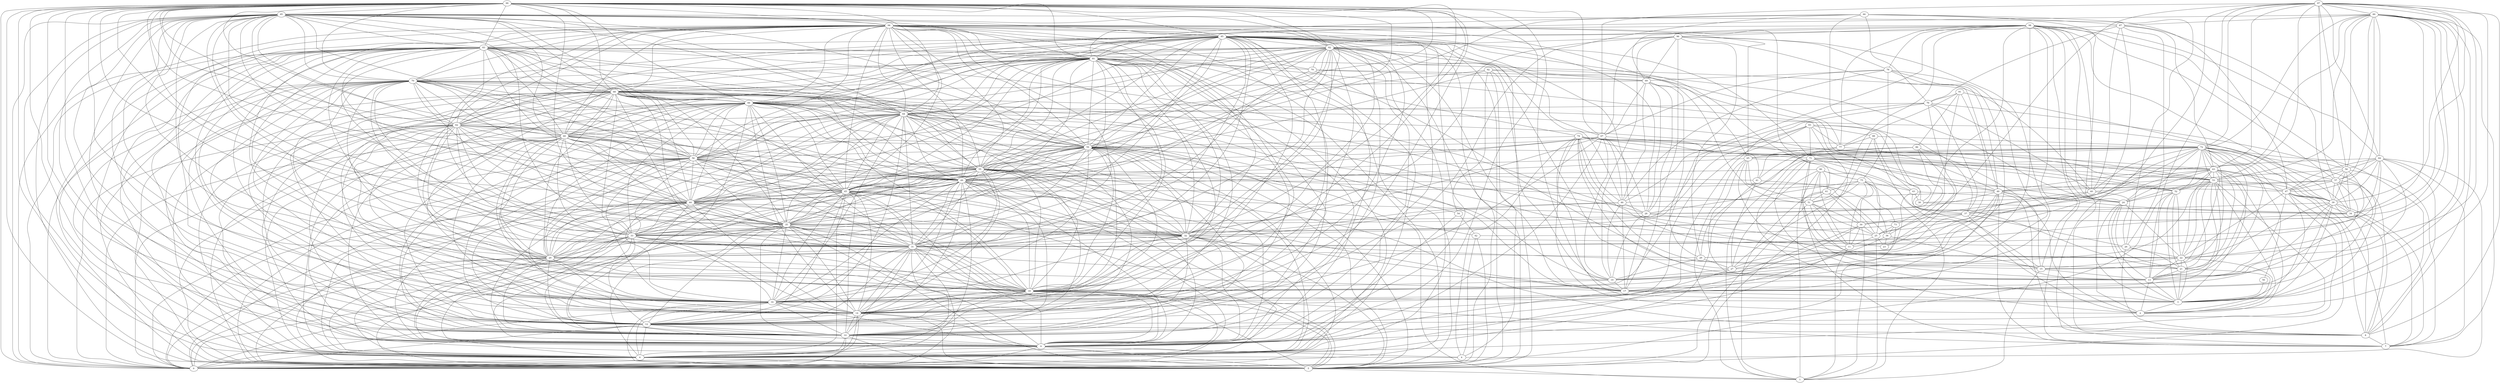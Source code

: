 digraph "sensornet-topology" {
label = "";
rankdir="BT";"0"->"6" [arrowhead = "both"] 
"0"->"9" [arrowhead = "both"] 
"0"->"10" [arrowhead = "both"] 
"0"->"12" [arrowhead = "both"] 
"0"->"14" [arrowhead = "both"] 
"0"->"16" [arrowhead = "both"] 
"0"->"20" [arrowhead = "both"] 
"0"->"31" [arrowhead = "both"] 
"0"->"33" [arrowhead = "both"] 
"0"->"35" [arrowhead = "both"] 
"0"->"44" [arrowhead = "both"] 
"0"->"45" [arrowhead = "both"] 
"0"->"49" [arrowhead = "both"] 
"0"->"52" [arrowhead = "both"] 
"0"->"56" [arrowhead = "both"] 
"0"->"59" [arrowhead = "both"] 
"0"->"60" [arrowhead = "both"] 
"0"->"62" [arrowhead = "both"] 
"0"->"64" [arrowhead = "both"] 
"0"->"66" [arrowhead = "both"] 
"0"->"70" [arrowhead = "both"] 
"0"->"81" [arrowhead = "both"] 
"0"->"83" [arrowhead = "both"] 
"0"->"85" [arrowhead = "both"] 
"0"->"94" [arrowhead = "both"] 
"0"->"95" [arrowhead = "both"] 
"0"->"99" [arrowhead = "both"] 
"1"->"5" [arrowhead = "both"] 
"1"->"11" [arrowhead = "both"] 
"1"->"15" [arrowhead = "both"] 
"1"->"25" [arrowhead = "both"] 
"1"->"30" [arrowhead = "both"] 
"1"->"61" [arrowhead = "both"] 
"1"->"64" [arrowhead = "both"] 
"1"->"65" [arrowhead = "both"] 
"1"->"71" [arrowhead = "both"] 
"1"->"75" [arrowhead = "both"] 
"1"->"80" [arrowhead = "both"] 
"2"->"3" [arrowhead = "both"] 
"2"->"13" [arrowhead = "both"] 
"2"->"21" [arrowhead = "both"] 
"2"->"22" [arrowhead = "both"] 
"2"->"24" [arrowhead = "both"] 
"2"->"48" [arrowhead = "both"] 
"2"->"53" [arrowhead = "both"] 
"2"->"63" [arrowhead = "both"] 
"2"->"71" [arrowhead = "both"] 
"2"->"72" [arrowhead = "both"] 
"2"->"74" [arrowhead = "both"] 
"2"->"88" [arrowhead = "both"] 
"3"->"13" [arrowhead = "both"] 
"3"->"17" [arrowhead = "both"] 
"3"->"21" [arrowhead = "both"] 
"3"->"22" [arrowhead = "both"] 
"3"->"24" [arrowhead = "both"] 
"3"->"39" [arrowhead = "both"] 
"3"->"47" [arrowhead = "both"] 
"3"->"50" [arrowhead = "both"] 
"3"->"52" [arrowhead = "both"] 
"3"->"62" [arrowhead = "both"] 
"3"->"63" [arrowhead = "both"] 
"3"->"71" [arrowhead = "both"] 
"3"->"72" [arrowhead = "both"] 
"3"->"74" [arrowhead = "both"] 
"3"->"89" [arrowhead = "both"] 
"3"->"97" [arrowhead = "both"] 
"3"->"98" [arrowhead = "both"] 
"4"->"9" [arrowhead = "both"] 
"4"->"42" [arrowhead = "both"] 
"4"->"68" [arrowhead = "both"] 
"4"->"74" [arrowhead = "both"] 
"4"->"84" [arrowhead = "both"] 
"4"->"92" [arrowhead = "both"] 
"5"->"6" [arrowhead = "both"] 
"5"->"9" [arrowhead = "both"] 
"5"->"10" [arrowhead = "both"] 
"5"->"14" [arrowhead = "both"] 
"5"->"16" [arrowhead = "both"] 
"5"->"18" [arrowhead = "both"] 
"5"->"20" [arrowhead = "both"] 
"5"->"31" [arrowhead = "both"] 
"5"->"32" [arrowhead = "both"] 
"5"->"33" [arrowhead = "both"] 
"5"->"35" [arrowhead = "both"] 
"5"->"42" [arrowhead = "both"] 
"5"->"44" [arrowhead = "both"] 
"5"->"45" [arrowhead = "both"] 
"5"->"47" [arrowhead = "both"] 
"5"->"49" [arrowhead = "both"] 
"5"->"51" [arrowhead = "both"] 
"5"->"56" [arrowhead = "both"] 
"5"->"59" [arrowhead = "both"] 
"5"->"60" [arrowhead = "both"] 
"5"->"64" [arrowhead = "both"] 
"5"->"66" [arrowhead = "both"] 
"5"->"68" [arrowhead = "both"] 
"5"->"70" [arrowhead = "both"] 
"5"->"81" [arrowhead = "both"] 
"5"->"82" [arrowhead = "both"] 
"5"->"83" [arrowhead = "both"] 
"5"->"85" [arrowhead = "both"] 
"5"->"93" [arrowhead = "both"] 
"5"->"94" [arrowhead = "both"] 
"5"->"95" [arrowhead = "both"] 
"5"->"99" [arrowhead = "both"] 
"6"->"9" [arrowhead = "both"] 
"6"->"10" [arrowhead = "both"] 
"6"->"12" [arrowhead = "both"] 
"6"->"14" [arrowhead = "both"] 
"6"->"16" [arrowhead = "both"] 
"6"->"18" [arrowhead = "both"] 
"6"->"20" [arrowhead = "both"] 
"6"->"31" [arrowhead = "both"] 
"6"->"32" [arrowhead = "both"] 
"6"->"33" [arrowhead = "both"] 
"6"->"35" [arrowhead = "both"] 
"6"->"41" [arrowhead = "both"] 
"6"->"44" [arrowhead = "both"] 
"6"->"45" [arrowhead = "both"] 
"6"->"49" [arrowhead = "both"] 
"6"->"55" [arrowhead = "both"] 
"6"->"59" [arrowhead = "both"] 
"6"->"60" [arrowhead = "both"] 
"6"->"62" [arrowhead = "both"] 
"6"->"64" [arrowhead = "both"] 
"6"->"66" [arrowhead = "both"] 
"6"->"68" [arrowhead = "both"] 
"6"->"70" [arrowhead = "both"] 
"6"->"72" [arrowhead = "both"] 
"6"->"76" [arrowhead = "both"] 
"6"->"81" [arrowhead = "both"] 
"6"->"82" [arrowhead = "both"] 
"6"->"83" [arrowhead = "both"] 
"6"->"85" [arrowhead = "both"] 
"6"->"94" [arrowhead = "both"] 
"6"->"95" [arrowhead = "both"] 
"6"->"99" [arrowhead = "both"] 
"7"->"8" [arrowhead = "both"] 
"7"->"18" [arrowhead = "both"] 
"7"->"34" [arrowhead = "both"] 
"7"->"39" [arrowhead = "both"] 
"7"->"47" [arrowhead = "both"] 
"7"->"48" [arrowhead = "both"] 
"7"->"58" [arrowhead = "both"] 
"7"->"61" [arrowhead = "both"] 
"7"->"84" [arrowhead = "both"] 
"7"->"89" [arrowhead = "both"] 
"7"->"97" [arrowhead = "both"] 
"7"->"98" [arrowhead = "both"] 
"8"->"12" [arrowhead = "both"] 
"8"->"26" [arrowhead = "both"] 
"8"->"34" [arrowhead = "both"] 
"8"->"39" [arrowhead = "both"] 
"8"->"47" [arrowhead = "both"] 
"8"->"48" [arrowhead = "both"] 
"8"->"55" [arrowhead = "both"] 
"8"->"57" [arrowhead = "both"] 
"8"->"84" [arrowhead = "both"] 
"8"->"89" [arrowhead = "both"] 
"8"->"97" [arrowhead = "both"] 
"8"->"98" [arrowhead = "both"] 
"9"->"10" [arrowhead = "both"] 
"9"->"11" [arrowhead = "both"] 
"9"->"12" [arrowhead = "both"] 
"9"->"14" [arrowhead = "both"] 
"9"->"16" [arrowhead = "both"] 
"9"->"17" [arrowhead = "both"] 
"9"->"18" [arrowhead = "both"] 
"9"->"20" [arrowhead = "both"] 
"9"->"31" [arrowhead = "both"] 
"9"->"32" [arrowhead = "both"] 
"9"->"33" [arrowhead = "both"] 
"9"->"35" [arrowhead = "both"] 
"9"->"44" [arrowhead = "both"] 
"9"->"45" [arrowhead = "both"] 
"9"->"49" [arrowhead = "both"] 
"9"->"54" [arrowhead = "both"] 
"9"->"55" [arrowhead = "both"] 
"9"->"56" [arrowhead = "both"] 
"9"->"60" [arrowhead = "both"] 
"9"->"62" [arrowhead = "both"] 
"9"->"64" [arrowhead = "both"] 
"9"->"66" [arrowhead = "both"] 
"9"->"67" [arrowhead = "both"] 
"9"->"68" [arrowhead = "both"] 
"9"->"70" [arrowhead = "both"] 
"9"->"73" [arrowhead = "both"] 
"9"->"81" [arrowhead = "both"] 
"9"->"82" [arrowhead = "both"] 
"9"->"83" [arrowhead = "both"] 
"9"->"85" [arrowhead = "both"] 
"9"->"94" [arrowhead = "both"] 
"9"->"95" [arrowhead = "both"] 
"9"->"99" [arrowhead = "both"] 
"10"->"12" [arrowhead = "both"] 
"10"->"14" [arrowhead = "both"] 
"10"->"16" [arrowhead = "both"] 
"10"->"18" [arrowhead = "both"] 
"10"->"20" [arrowhead = "both"] 
"10"->"31" [arrowhead = "both"] 
"10"->"32" [arrowhead = "both"] 
"10"->"33" [arrowhead = "both"] 
"10"->"35" [arrowhead = "both"] 
"10"->"36" [arrowhead = "both"] 
"10"->"44" [arrowhead = "both"] 
"10"->"45" [arrowhead = "both"] 
"10"->"49" [arrowhead = "both"] 
"10"->"55" [arrowhead = "both"] 
"10"->"56" [arrowhead = "both"] 
"10"->"59" [arrowhead = "both"] 
"10"->"62" [arrowhead = "both"] 
"10"->"64" [arrowhead = "both"] 
"10"->"66" [arrowhead = "both"] 
"10"->"68" [arrowhead = "both"] 
"10"->"70" [arrowhead = "both"] 
"10"->"81" [arrowhead = "both"] 
"10"->"82" [arrowhead = "both"] 
"10"->"83" [arrowhead = "both"] 
"10"->"85" [arrowhead = "both"] 
"10"->"94" [arrowhead = "both"] 
"10"->"95" [arrowhead = "both"] 
"10"->"99" [arrowhead = "both"] 
"11"->"25" [arrowhead = "both"] 
"11"->"30" [arrowhead = "both"] 
"11"->"51" [arrowhead = "both"] 
"11"->"64" [arrowhead = "both"] 
"11"->"72" [arrowhead = "both"] 
"11"->"75" [arrowhead = "both"] 
"11"->"80" [arrowhead = "both"] 
"11"->"84" [arrowhead = "both"] 
"12"->"14" [arrowhead = "both"] 
"12"->"16" [arrowhead = "both"] 
"12"->"18" [arrowhead = "both"] 
"12"->"20" [arrowhead = "both"] 
"12"->"31" [arrowhead = "both"] 
"12"->"33" [arrowhead = "both"] 
"12"->"35" [arrowhead = "both"] 
"12"->"44" [arrowhead = "both"] 
"12"->"45" [arrowhead = "both"] 
"12"->"49" [arrowhead = "both"] 
"12"->"53" [arrowhead = "both"] 
"12"->"56" [arrowhead = "both"] 
"12"->"59" [arrowhead = "both"] 
"12"->"60" [arrowhead = "both"] 
"12"->"64" [arrowhead = "both"] 
"12"->"66" [arrowhead = "both"] 
"12"->"68" [arrowhead = "both"] 
"12"->"70" [arrowhead = "both"] 
"12"->"81" [arrowhead = "both"] 
"12"->"83" [arrowhead = "both"] 
"12"->"85" [arrowhead = "both"] 
"12"->"93" [arrowhead = "both"] 
"12"->"94" [arrowhead = "both"] 
"12"->"95" [arrowhead = "both"] 
"12"->"99" [arrowhead = "both"] 
"13"->"15" [arrowhead = "both"] 
"13"->"21" [arrowhead = "both"] 
"13"->"22" [arrowhead = "both"] 
"13"->"24" [arrowhead = "both"] 
"13"->"37" [arrowhead = "both"] 
"13"->"39" [arrowhead = "both"] 
"13"->"47" [arrowhead = "both"] 
"13"->"52" [arrowhead = "both"] 
"13"->"53" [arrowhead = "both"] 
"13"->"65" [arrowhead = "both"] 
"13"->"71" [arrowhead = "both"] 
"13"->"72" [arrowhead = "both"] 
"13"->"74" [arrowhead = "both"] 
"13"->"82" [arrowhead = "both"] 
"13"->"84" [arrowhead = "both"] 
"13"->"89" [arrowhead = "both"] 
"13"->"97" [arrowhead = "both"] 
"14"->"16" [arrowhead = "both"] 
"14"->"18" [arrowhead = "both"] 
"14"->"20" [arrowhead = "both"] 
"14"->"30" [arrowhead = "both"] 
"14"->"31" [arrowhead = "both"] 
"14"->"33" [arrowhead = "both"] 
"14"->"35" [arrowhead = "both"] 
"14"->"44" [arrowhead = "both"] 
"14"->"45" [arrowhead = "both"] 
"14"->"49" [arrowhead = "both"] 
"14"->"55" [arrowhead = "both"] 
"14"->"56" [arrowhead = "both"] 
"14"->"59" [arrowhead = "both"] 
"14"->"60" [arrowhead = "both"] 
"14"->"62" [arrowhead = "both"] 
"14"->"66" [arrowhead = "both"] 
"14"->"67" [arrowhead = "both"] 
"14"->"68" [arrowhead = "both"] 
"14"->"70" [arrowhead = "both"] 
"14"->"81" [arrowhead = "both"] 
"14"->"83" [arrowhead = "both"] 
"14"->"85" [arrowhead = "both"] 
"14"->"90" [arrowhead = "both"] 
"14"->"94" [arrowhead = "both"] 
"14"->"95" [arrowhead = "both"] 
"14"->"99" [arrowhead = "both"] 
"15"->"22" [arrowhead = "both"] 
"15"->"36" [arrowhead = "both"] 
"15"->"44" [arrowhead = "both"] 
"15"->"51" [arrowhead = "both"] 
"15"->"63" [arrowhead = "both"] 
"15"->"72" [arrowhead = "both"] 
"15"->"86" [arrowhead = "both"] 
"15"->"93" [arrowhead = "both"] 
"15"->"98" [arrowhead = "both"] 
"16"->"18" [arrowhead = "both"] 
"16"->"20" [arrowhead = "both"] 
"16"->"27" [arrowhead = "both"] 
"16"->"31" [arrowhead = "both"] 
"16"->"32" [arrowhead = "both"] 
"16"->"33" [arrowhead = "both"] 
"16"->"35" [arrowhead = "both"] 
"16"->"44" [arrowhead = "both"] 
"16"->"45" [arrowhead = "both"] 
"16"->"48" [arrowhead = "both"] 
"16"->"49" [arrowhead = "both"] 
"16"->"55" [arrowhead = "both"] 
"16"->"56" [arrowhead = "both"] 
"16"->"59" [arrowhead = "both"] 
"16"->"60" [arrowhead = "both"] 
"16"->"62" [arrowhead = "both"] 
"16"->"64" [arrowhead = "both"] 
"16"->"68" [arrowhead = "both"] 
"16"->"70" [arrowhead = "both"] 
"16"->"81" [arrowhead = "both"] 
"16"->"82" [arrowhead = "both"] 
"16"->"83" [arrowhead = "both"] 
"16"->"85" [arrowhead = "both"] 
"16"->"94" [arrowhead = "both"] 
"16"->"95" [arrowhead = "both"] 
"16"->"99" [arrowhead = "both"] 
"17"->"19" [arrowhead = "both"] 
"17"->"28" [arrowhead = "both"] 
"17"->"32" [arrowhead = "both"] 
"17"->"39" [arrowhead = "both"] 
"17"->"46" [arrowhead = "both"] 
"17"->"49" [arrowhead = "both"] 
"17"->"53" [arrowhead = "both"] 
"17"->"57" [arrowhead = "both"] 
"17"->"59" [arrowhead = "both"] 
"17"->"69" [arrowhead = "both"] 
"17"->"70" [arrowhead = "both"] 
"17"->"78" [arrowhead = "both"] 
"17"->"82" [arrowhead = "both"] 
"17"->"96" [arrowhead = "both"] 
"17"->"99" [arrowhead = "both"] 
"18"->"19" [arrowhead = "both"] 
"18"->"20" [arrowhead = "both"] 
"18"->"30" [arrowhead = "both"] 
"18"->"31" [arrowhead = "both"] 
"18"->"32" [arrowhead = "both"] 
"18"->"33" [arrowhead = "both"] 
"18"->"35" [arrowhead = "both"] 
"18"->"44" [arrowhead = "both"] 
"18"->"45" [arrowhead = "both"] 
"18"->"49" [arrowhead = "both"] 
"18"->"55" [arrowhead = "both"] 
"18"->"56" [arrowhead = "both"] 
"18"->"57" [arrowhead = "both"] 
"18"->"59" [arrowhead = "both"] 
"18"->"60" [arrowhead = "both"] 
"18"->"62" [arrowhead = "both"] 
"18"->"64" [arrowhead = "both"] 
"18"->"66" [arrowhead = "both"] 
"18"->"70" [arrowhead = "both"] 
"18"->"76" [arrowhead = "both"] 
"18"->"81" [arrowhead = "both"] 
"18"->"82" [arrowhead = "both"] 
"18"->"83" [arrowhead = "both"] 
"18"->"85" [arrowhead = "both"] 
"18"->"94" [arrowhead = "both"] 
"18"->"95" [arrowhead = "both"] 
"18"->"99" [arrowhead = "both"] 
"19"->"27" [arrowhead = "both"] 
"19"->"28" [arrowhead = "both"] 
"19"->"29" [arrowhead = "both"] 
"19"->"46" [arrowhead = "both"] 
"19"->"48" [arrowhead = "both"] 
"19"->"64" [arrowhead = "both"] 
"19"->"67" [arrowhead = "both"] 
"19"->"68" [arrowhead = "both"] 
"19"->"78" [arrowhead = "both"] 
"19"->"92" [arrowhead = "both"] 
"19"->"96" [arrowhead = "both"] 
"19"->"98" [arrowhead = "both"] 
"20"->"31" [arrowhead = "both"] 
"20"->"33" [arrowhead = "both"] 
"20"->"35" [arrowhead = "both"] 
"20"->"44" [arrowhead = "both"] 
"20"->"45" [arrowhead = "both"] 
"20"->"49" [arrowhead = "both"] 
"20"->"55" [arrowhead = "both"] 
"20"->"56" [arrowhead = "both"] 
"20"->"59" [arrowhead = "both"] 
"20"->"60" [arrowhead = "both"] 
"20"->"62" [arrowhead = "both"] 
"20"->"64" [arrowhead = "both"] 
"20"->"66" [arrowhead = "both"] 
"20"->"68" [arrowhead = "both"] 
"20"->"81" [arrowhead = "both"] 
"20"->"83" [arrowhead = "both"] 
"20"->"85" [arrowhead = "both"] 
"20"->"94" [arrowhead = "both"] 
"20"->"95" [arrowhead = "both"] 
"20"->"99" [arrowhead = "both"] 
"21"->"22" [arrowhead = "both"] 
"21"->"24" [arrowhead = "both"] 
"21"->"26" [arrowhead = "both"] 
"21"->"43" [arrowhead = "both"] 
"21"->"52" [arrowhead = "both"] 
"21"->"53" [arrowhead = "both"] 
"21"->"63" [arrowhead = "both"] 
"21"->"72" [arrowhead = "both"] 
"21"->"74" [arrowhead = "both"] 
"22"->"24" [arrowhead = "both"] 
"22"->"26" [arrowhead = "both"] 
"22"->"39" [arrowhead = "both"] 
"22"->"47" [arrowhead = "both"] 
"22"->"52" [arrowhead = "both"] 
"22"->"53" [arrowhead = "both"] 
"22"->"63" [arrowhead = "both"] 
"22"->"65" [arrowhead = "both"] 
"22"->"71" [arrowhead = "both"] 
"22"->"74" [arrowhead = "both"] 
"22"->"85" [arrowhead = "both"] 
"22"->"89" [arrowhead = "both"] 
"22"->"97" [arrowhead = "both"] 
"23"->"25" [arrowhead = "both"] 
"23"->"36" [arrowhead = "both"] 
"23"->"66" [arrowhead = "both"] 
"23"->"76" [arrowhead = "both"] 
"23"->"86" [arrowhead = "both"] 
"24"->"43" [arrowhead = "both"] 
"24"->"52" [arrowhead = "both"] 
"24"->"53" [arrowhead = "both"] 
"24"->"63" [arrowhead = "both"] 
"24"->"71" [arrowhead = "both"] 
"24"->"72" [arrowhead = "both"] 
"24"->"90" [arrowhead = "both"] 
"24"->"92" [arrowhead = "both"] 
"25"->"28" [arrowhead = "both"] 
"25"->"30" [arrowhead = "both"] 
"25"->"51" [arrowhead = "both"] 
"25"->"61" [arrowhead = "both"] 
"25"->"73" [arrowhead = "both"] 
"25"->"80" [arrowhead = "both"] 
"25"->"87" [arrowhead = "both"] 
"25"->"97" [arrowhead = "both"] 
"26"->"32" [arrowhead = "both"] 
"26"->"37" [arrowhead = "both"] 
"26"->"40" [arrowhead = "both"] 
"26"->"58" [arrowhead = "both"] 
"26"->"87" [arrowhead = "both"] 
"26"->"90" [arrowhead = "both"] 
"27"->"29" [arrowhead = "both"] 
"27"->"41" [arrowhead = "both"] 
"27"->"48" [arrowhead = "both"] 
"27"->"53" [arrowhead = "both"] 
"27"->"79" [arrowhead = "both"] 
"27"->"80" [arrowhead = "both"] 
"27"->"88" [arrowhead = "both"] 
"27"->"91" [arrowhead = "both"] 
"28"->"45" [arrowhead = "both"] 
"28"->"46" [arrowhead = "both"] 
"28"->"48" [arrowhead = "both"] 
"28"->"67" [arrowhead = "both"] 
"28"->"69" [arrowhead = "both"] 
"28"->"75" [arrowhead = "both"] 
"28"->"83" [arrowhead = "both"] 
"28"->"94" [arrowhead = "both"] 
"28"->"96" [arrowhead = "both"] 
"28"->"98" [arrowhead = "both"] 
"29"->"31" [arrowhead = "both"] 
"29"->"37" [arrowhead = "both"] 
"29"->"43" [arrowhead = "both"] 
"29"->"69" [arrowhead = "both"] 
"29"->"77" [arrowhead = "both"] 
"29"->"96" [arrowhead = "both"] 
"30"->"37" [arrowhead = "both"] 
"30"->"51" [arrowhead = "both"] 
"30"->"61" [arrowhead = "both"] 
"30"->"72" [arrowhead = "both"] 
"30"->"75" [arrowhead = "both"] 
"31"->"32" [arrowhead = "both"] 
"31"->"33" [arrowhead = "both"] 
"31"->"34" [arrowhead = "both"] 
"31"->"35" [arrowhead = "both"] 
"31"->"40" [arrowhead = "both"] 
"31"->"44" [arrowhead = "both"] 
"31"->"45" [arrowhead = "both"] 
"31"->"46" [arrowhead = "both"] 
"31"->"49" [arrowhead = "both"] 
"31"->"55" [arrowhead = "both"] 
"31"->"56" [arrowhead = "both"] 
"31"->"59" [arrowhead = "both"] 
"31"->"60" [arrowhead = "both"] 
"31"->"62" [arrowhead = "both"] 
"31"->"64" [arrowhead = "both"] 
"31"->"66" [arrowhead = "both"] 
"31"->"68" [arrowhead = "both"] 
"31"->"70" [arrowhead = "both"] 
"31"->"79" [arrowhead = "both"] 
"31"->"82" [arrowhead = "both"] 
"31"->"83" [arrowhead = "both"] 
"31"->"85" [arrowhead = "both"] 
"31"->"94" [arrowhead = "both"] 
"31"->"95" [arrowhead = "both"] 
"31"->"99" [arrowhead = "both"] 
"32"->"35" [arrowhead = "both"] 
"32"->"44" [arrowhead = "both"] 
"32"->"45" [arrowhead = "both"] 
"32"->"46" [arrowhead = "both"] 
"32"->"49" [arrowhead = "both"] 
"32"->"55" [arrowhead = "both"] 
"32"->"56" [arrowhead = "both"] 
"32"->"59" [arrowhead = "both"] 
"32"->"60" [arrowhead = "both"] 
"32"->"66" [arrowhead = "both"] 
"32"->"67" [arrowhead = "both"] 
"32"->"68" [arrowhead = "both"] 
"32"->"81" [arrowhead = "both"] 
"32"->"84" [arrowhead = "both"] 
"32"->"85" [arrowhead = "both"] 
"32"->"94" [arrowhead = "both"] 
"32"->"95" [arrowhead = "both"] 
"32"->"96" [arrowhead = "both"] 
"32"->"99" [arrowhead = "both"] 
"33"->"35" [arrowhead = "both"] 
"33"->"44" [arrowhead = "both"] 
"33"->"45" [arrowhead = "both"] 
"33"->"49" [arrowhead = "both"] 
"33"->"55" [arrowhead = "both"] 
"33"->"56" [arrowhead = "both"] 
"33"->"59" [arrowhead = "both"] 
"33"->"60" [arrowhead = "both"] 
"33"->"62" [arrowhead = "both"] 
"33"->"64" [arrowhead = "both"] 
"33"->"66" [arrowhead = "both"] 
"33"->"68" [arrowhead = "both"] 
"33"->"70" [arrowhead = "both"] 
"33"->"81" [arrowhead = "both"] 
"33"->"85" [arrowhead = "both"] 
"33"->"89" [arrowhead = "both"] 
"33"->"93" [arrowhead = "both"] 
"33"->"94" [arrowhead = "both"] 
"33"->"95" [arrowhead = "both"] 
"33"->"99" [arrowhead = "both"] 
"34"->"38" [arrowhead = "both"] 
"34"->"39" [arrowhead = "both"] 
"34"->"47" [arrowhead = "both"] 
"34"->"48" [arrowhead = "both"] 
"34"->"57" [arrowhead = "both"] 
"34"->"58" [arrowhead = "both"] 
"34"->"68" [arrowhead = "both"] 
"34"->"89" [arrowhead = "both"] 
"34"->"97" [arrowhead = "both"] 
"34"->"98" [arrowhead = "both"] 
"35"->"37" [arrowhead = "both"] 
"35"->"44" [arrowhead = "both"] 
"35"->"45" [arrowhead = "both"] 
"35"->"49" [arrowhead = "both"] 
"35"->"55" [arrowhead = "both"] 
"35"->"56" [arrowhead = "both"] 
"35"->"59" [arrowhead = "both"] 
"35"->"60" [arrowhead = "both"] 
"35"->"62" [arrowhead = "both"] 
"35"->"64" [arrowhead = "both"] 
"35"->"66" [arrowhead = "both"] 
"35"->"68" [arrowhead = "both"] 
"35"->"70" [arrowhead = "both"] 
"35"->"81" [arrowhead = "both"] 
"35"->"82" [arrowhead = "both"] 
"35"->"83" [arrowhead = "both"] 
"35"->"93" [arrowhead = "both"] 
"35"->"94" [arrowhead = "both"] 
"35"->"95" [arrowhead = "both"] 
"35"->"99" [arrowhead = "both"] 
"36"->"41" [arrowhead = "both"] 
"36"->"65" [arrowhead = "both"] 
"36"->"73" [arrowhead = "both"] 
"36"->"91" [arrowhead = "both"] 
"37"->"39" [arrowhead = "both"] 
"37"->"40" [arrowhead = "both"] 
"37"->"63" [arrowhead = "both"] 
"37"->"76" [arrowhead = "both"] 
"37"->"85" [arrowhead = "both"] 
"37"->"90" [arrowhead = "both"] 
"38"->"43" [arrowhead = "both"] 
"38"->"63" [arrowhead = "both"] 
"38"->"83" [arrowhead = "both"] 
"38"->"93" [arrowhead = "both"] 
"39"->"47" [arrowhead = "both"] 
"39"->"53" [arrowhead = "both"] 
"39"->"57" [arrowhead = "both"] 
"39"->"58" [arrowhead = "both"] 
"39"->"63" [arrowhead = "both"] 
"39"->"72" [arrowhead = "both"] 
"39"->"84" [arrowhead = "both"] 
"39"->"87" [arrowhead = "both"] 
"39"->"91" [arrowhead = "both"] 
"39"->"97" [arrowhead = "both"] 
"40"->"57" [arrowhead = "both"] 
"40"->"72" [arrowhead = "both"] 
"40"->"76" [arrowhead = "both"] 
"40"->"81" [arrowhead = "both"] 
"40"->"87" [arrowhead = "both"] 
"40"->"98" [arrowhead = "both"] 
"41"->"55" [arrowhead = "both"] 
"41"->"74" [arrowhead = "both"] 
"41"->"77" [arrowhead = "both"] 
"41"->"86" [arrowhead = "both"] 
"42"->"54" [arrowhead = "both"] 
"42"->"55" [arrowhead = "both"] 
"42"->"73" [arrowhead = "both"] 
"43"->"71" [arrowhead = "both"] 
"43"->"75" [arrowhead = "both"] 
"43"->"88" [arrowhead = "both"] 
"44"->"45" [arrowhead = "both"] 
"44"->"49" [arrowhead = "both"] 
"44"->"55" [arrowhead = "both"] 
"44"->"56" [arrowhead = "both"] 
"44"->"59" [arrowhead = "both"] 
"44"->"60" [arrowhead = "both"] 
"44"->"62" [arrowhead = "both"] 
"44"->"64" [arrowhead = "both"] 
"44"->"65" [arrowhead = "both"] 
"44"->"66" [arrowhead = "both"] 
"44"->"68" [arrowhead = "both"] 
"44"->"70" [arrowhead = "both"] 
"44"->"81" [arrowhead = "both"] 
"44"->"82" [arrowhead = "both"] 
"44"->"83" [arrowhead = "both"] 
"44"->"85" [arrowhead = "both"] 
"44"->"95" [arrowhead = "both"] 
"44"->"99" [arrowhead = "both"] 
"45"->"49" [arrowhead = "both"] 
"45"->"55" [arrowhead = "both"] 
"45"->"56" [arrowhead = "both"] 
"45"->"59" [arrowhead = "both"] 
"45"->"60" [arrowhead = "both"] 
"45"->"62" [arrowhead = "both"] 
"45"->"64" [arrowhead = "both"] 
"45"->"66" [arrowhead = "both"] 
"45"->"67" [arrowhead = "both"] 
"45"->"68" [arrowhead = "both"] 
"45"->"70" [arrowhead = "both"] 
"45"->"72" [arrowhead = "both"] 
"45"->"81" [arrowhead = "both"] 
"45"->"82" [arrowhead = "both"] 
"45"->"83" [arrowhead = "both"] 
"45"->"85" [arrowhead = "both"] 
"45"->"94" [arrowhead = "both"] 
"45"->"99" [arrowhead = "both"] 
"46"->"48" [arrowhead = "both"] 
"46"->"67" [arrowhead = "both"] 
"46"->"69" [arrowhead = "both"] 
"46"->"74" [arrowhead = "both"] 
"46"->"78" [arrowhead = "both"] 
"46"->"82" [arrowhead = "both"] 
"46"->"98" [arrowhead = "both"] 
"47"->"49" [arrowhead = "both"] 
"47"->"53" [arrowhead = "both"] 
"47"->"57" [arrowhead = "both"] 
"47"->"58" [arrowhead = "both"] 
"47"->"63" [arrowhead = "both"] 
"47"->"72" [arrowhead = "both"] 
"47"->"84" [arrowhead = "both"] 
"47"->"89" [arrowhead = "both"] 
"47"->"95" [arrowhead = "both"] 
"48"->"57" [arrowhead = "both"] 
"48"->"58" [arrowhead = "both"] 
"48"->"66" [arrowhead = "both"] 
"48"->"69" [arrowhead = "both"] 
"48"->"77" [arrowhead = "both"] 
"48"->"78" [arrowhead = "both"] 
"48"->"84" [arrowhead = "both"] 
"48"->"96" [arrowhead = "both"] 
"49"->"55" [arrowhead = "both"] 
"49"->"56" [arrowhead = "both"] 
"49"->"59" [arrowhead = "both"] 
"49"->"60" [arrowhead = "both"] 
"49"->"62" [arrowhead = "both"] 
"49"->"64" [arrowhead = "both"] 
"49"->"66" [arrowhead = "both"] 
"49"->"67" [arrowhead = "both"] 
"49"->"68" [arrowhead = "both"] 
"49"->"70" [arrowhead = "both"] 
"49"->"72" [arrowhead = "both"] 
"49"->"80" [arrowhead = "both"] 
"49"->"81" [arrowhead = "both"] 
"49"->"82" [arrowhead = "both"] 
"49"->"83" [arrowhead = "both"] 
"49"->"85" [arrowhead = "both"] 
"49"->"94" [arrowhead = "both"] 
"49"->"95" [arrowhead = "both"] 
"50"->"72" [arrowhead = "both"] 
"51"->"55" [arrowhead = "both"] 
"51"->"61" [arrowhead = "both"] 
"51"->"65" [arrowhead = "both"] 
"51"->"75" [arrowhead = "both"] 
"51"->"80" [arrowhead = "both"] 
"51"->"94" [arrowhead = "both"] 
"51"->"98" [arrowhead = "both"] 
"52"->"53" [arrowhead = "both"] 
"52"->"59" [arrowhead = "both"] 
"52"->"63" [arrowhead = "both"] 
"52"->"71" [arrowhead = "both"] 
"52"->"72" [arrowhead = "both"] 
"52"->"74" [arrowhead = "both"] 
"53"->"63" [arrowhead = "both"] 
"53"->"66" [arrowhead = "both"] 
"53"->"67" [arrowhead = "both"] 
"53"->"71" [arrowhead = "both"] 
"53"->"72" [arrowhead = "both"] 
"53"->"74" [arrowhead = "both"] 
"53"->"89" [arrowhead = "both"] 
"53"->"97" [arrowhead = "both"] 
"54"->"59" [arrowhead = "both"] 
"54"->"92" [arrowhead = "both"] 
"55"->"56" [arrowhead = "both"] 
"55"->"59" [arrowhead = "both"] 
"55"->"60" [arrowhead = "both"] 
"55"->"64" [arrowhead = "both"] 
"55"->"66" [arrowhead = "both"] 
"55"->"68" [arrowhead = "both"] 
"55"->"70" [arrowhead = "both"] 
"55"->"81" [arrowhead = "both"] 
"55"->"82" [arrowhead = "both"] 
"55"->"83" [arrowhead = "both"] 
"55"->"85" [arrowhead = "both"] 
"55"->"92" [arrowhead = "both"] 
"55"->"94" [arrowhead = "both"] 
"55"->"95" [arrowhead = "both"] 
"55"->"99" [arrowhead = "both"] 
"56"->"59" [arrowhead = "both"] 
"56"->"60" [arrowhead = "both"] 
"56"->"62" [arrowhead = "both"] 
"56"->"64" [arrowhead = "both"] 
"56"->"66" [arrowhead = "both"] 
"56"->"68" [arrowhead = "both"] 
"56"->"70" [arrowhead = "both"] 
"56"->"81" [arrowhead = "both"] 
"56"->"82" [arrowhead = "both"] 
"56"->"83" [arrowhead = "both"] 
"56"->"85" [arrowhead = "both"] 
"56"->"92" [arrowhead = "both"] 
"56"->"94" [arrowhead = "both"] 
"56"->"95" [arrowhead = "both"] 
"56"->"99" [arrowhead = "both"] 
"57"->"58" [arrowhead = "both"] 
"57"->"68" [arrowhead = "both"] 
"57"->"84" [arrowhead = "both"] 
"57"->"89" [arrowhead = "both"] 
"57"->"97" [arrowhead = "both"] 
"57"->"98" [arrowhead = "both"] 
"58"->"76" [arrowhead = "both"] 
"58"->"84" [arrowhead = "both"] 
"58"->"89" [arrowhead = "both"] 
"58"->"97" [arrowhead = "both"] 
"58"->"98" [arrowhead = "both"] 
"59"->"60" [arrowhead = "both"] 
"59"->"62" [arrowhead = "both"] 
"59"->"64" [arrowhead = "both"] 
"59"->"66" [arrowhead = "both"] 
"59"->"67" [arrowhead = "both"] 
"59"->"68" [arrowhead = "both"] 
"59"->"70" [arrowhead = "both"] 
"59"->"74" [arrowhead = "both"] 
"59"->"81" [arrowhead = "both"] 
"59"->"82" [arrowhead = "both"] 
"59"->"83" [arrowhead = "both"] 
"59"->"85" [arrowhead = "both"] 
"59"->"90" [arrowhead = "both"] 
"59"->"94" [arrowhead = "both"] 
"59"->"95" [arrowhead = "both"] 
"59"->"99" [arrowhead = "both"] 
"60"->"62" [arrowhead = "both"] 
"60"->"64" [arrowhead = "both"] 
"60"->"66" [arrowhead = "both"] 
"60"->"68" [arrowhead = "both"] 
"60"->"70" [arrowhead = "both"] 
"60"->"81" [arrowhead = "both"] 
"60"->"82" [arrowhead = "both"] 
"60"->"83" [arrowhead = "both"] 
"60"->"85" [arrowhead = "both"] 
"60"->"94" [arrowhead = "both"] 
"60"->"95" [arrowhead = "both"] 
"60"->"99" [arrowhead = "both"] 
"61"->"75" [arrowhead = "both"] 
"61"->"80" [arrowhead = "both"] 
"61"->"94" [arrowhead = "both"] 
"62"->"64" [arrowhead = "both"] 
"62"->"66" [arrowhead = "both"] 
"62"->"68" [arrowhead = "both"] 
"62"->"70" [arrowhead = "both"] 
"62"->"81" [arrowhead = "both"] 
"62"->"83" [arrowhead = "both"] 
"62"->"85" [arrowhead = "both"] 
"62"->"94" [arrowhead = "both"] 
"62"->"95" [arrowhead = "both"] 
"62"->"99" [arrowhead = "both"] 
"63"->"65" [arrowhead = "both"] 
"63"->"71" [arrowhead = "both"] 
"63"->"72" [arrowhead = "both"] 
"63"->"74" [arrowhead = "both"] 
"63"->"87" [arrowhead = "both"] 
"63"->"89" [arrowhead = "both"] 
"63"->"97" [arrowhead = "both"] 
"64"->"66" [arrowhead = "both"] 
"64"->"68" [arrowhead = "both"] 
"64"->"70" [arrowhead = "both"] 
"64"->"76" [arrowhead = "both"] 
"64"->"81" [arrowhead = "both"] 
"64"->"83" [arrowhead = "both"] 
"64"->"85" [arrowhead = "both"] 
"64"->"94" [arrowhead = "both"] 
"64"->"95" [arrowhead = "both"] 
"64"->"98" [arrowhead = "both"] 
"64"->"99" [arrowhead = "both"] 
"65"->"72" [arrowhead = "both"] 
"65"->"82" [arrowhead = "both"] 
"65"->"86" [arrowhead = "both"] 
"65"->"94" [arrowhead = "both"] 
"66"->"68" [arrowhead = "both"] 
"66"->"70" [arrowhead = "both"] 
"66"->"81" [arrowhead = "both"] 
"66"->"82" [arrowhead = "both"] 
"66"->"83" [arrowhead = "both"] 
"66"->"85" [arrowhead = "both"] 
"66"->"94" [arrowhead = "both"] 
"66"->"95" [arrowhead = "both"] 
"66"->"98" [arrowhead = "both"] 
"66"->"99" [arrowhead = "both"] 
"67"->"69" [arrowhead = "both"] 
"67"->"78" [arrowhead = "both"] 
"67"->"82" [arrowhead = "both"] 
"67"->"96" [arrowhead = "both"] 
"67"->"97" [arrowhead = "both"] 
"67"->"99" [arrowhead = "both"] 
"68"->"69" [arrowhead = "both"] 
"68"->"70" [arrowhead = "both"] 
"68"->"81" [arrowhead = "both"] 
"68"->"82" [arrowhead = "both"] 
"68"->"83" [arrowhead = "both"] 
"68"->"85" [arrowhead = "both"] 
"68"->"94" [arrowhead = "both"] 
"68"->"95" [arrowhead = "both"] 
"68"->"99" [arrowhead = "both"] 
"69"->"78" [arrowhead = "both"] 
"69"->"79" [arrowhead = "both"] 
"69"->"92" [arrowhead = "both"] 
"69"->"96" [arrowhead = "both"] 
"69"->"98" [arrowhead = "both"] 
"70"->"81" [arrowhead = "both"] 
"70"->"83" [arrowhead = "both"] 
"70"->"85" [arrowhead = "both"] 
"70"->"94" [arrowhead = "both"] 
"70"->"95" [arrowhead = "both"] 
"70"->"99" [arrowhead = "both"] 
"71"->"72" [arrowhead = "both"] 
"71"->"74" [arrowhead = "both"] 
"71"->"85" [arrowhead = "both"] 
"71"->"93" [arrowhead = "both"] 
"72"->"74" [arrowhead = "both"] 
"72"->"88" [arrowhead = "both"] 
"72"->"89" [arrowhead = "both"] 
"72"->"97" [arrowhead = "both"] 
"73"->"75" [arrowhead = "both"] 
"73"->"86" [arrowhead = "both"] 
"74"->"81" [arrowhead = "both"] 
"75"->"78" [arrowhead = "both"] 
"75"->"80" [arrowhead = "both"] 
"76"->"87" [arrowhead = "both"] 
"76"->"90" [arrowhead = "both"] 
"76"->"91" [arrowhead = "both"] 
"77"->"79" [arrowhead = "both"] 
"77"->"88" [arrowhead = "both"] 
"77"->"91" [arrowhead = "both"] 
"77"->"93" [arrowhead = "both"] 
"77"->"98" [arrowhead = "both"] 
"78"->"96" [arrowhead = "both"] 
"78"->"98" [arrowhead = "both"] 
"79"->"81" [arrowhead = "both"] 
"79"->"82" [arrowhead = "both"] 
"79"->"83" [arrowhead = "both"] 
"81"->"82" [arrowhead = "both"] 
"81"->"83" [arrowhead = "both"] 
"81"->"85" [arrowhead = "both"] 
"81"->"89" [arrowhead = "both"] 
"81"->"90" [arrowhead = "both"] 
"81"->"94" [arrowhead = "both"] 
"81"->"95" [arrowhead = "both"] 
"81"->"99" [arrowhead = "both"] 
"82"->"85" [arrowhead = "both"] 
"82"->"94" [arrowhead = "both"] 
"82"->"95" [arrowhead = "both"] 
"82"->"96" [arrowhead = "both"] 
"82"->"99" [arrowhead = "both"] 
"83"->"85" [arrowhead = "both"] 
"83"->"94" [arrowhead = "both"] 
"83"->"95" [arrowhead = "both"] 
"83"->"99" [arrowhead = "both"] 
"84"->"89" [arrowhead = "both"] 
"84"->"97" [arrowhead = "both"] 
"84"->"98" [arrowhead = "both"] 
"85"->"87" [arrowhead = "both"] 
"85"->"94" [arrowhead = "both"] 
"85"->"95" [arrowhead = "both"] 
"85"->"99" [arrowhead = "both"] 
"86"->"91" [arrowhead = "both"] 
"87"->"89" [arrowhead = "both"] 
"87"->"90" [arrowhead = "both"] 
"88"->"93" [arrowhead = "both"] 
"89"->"97" [arrowhead = "both"] 
"94"->"95" [arrowhead = "both"] 
"94"->"99" [arrowhead = "both"] 
"95"->"99" [arrowhead = "both"] 
"96"->"98" [arrowhead = "both"] 
}